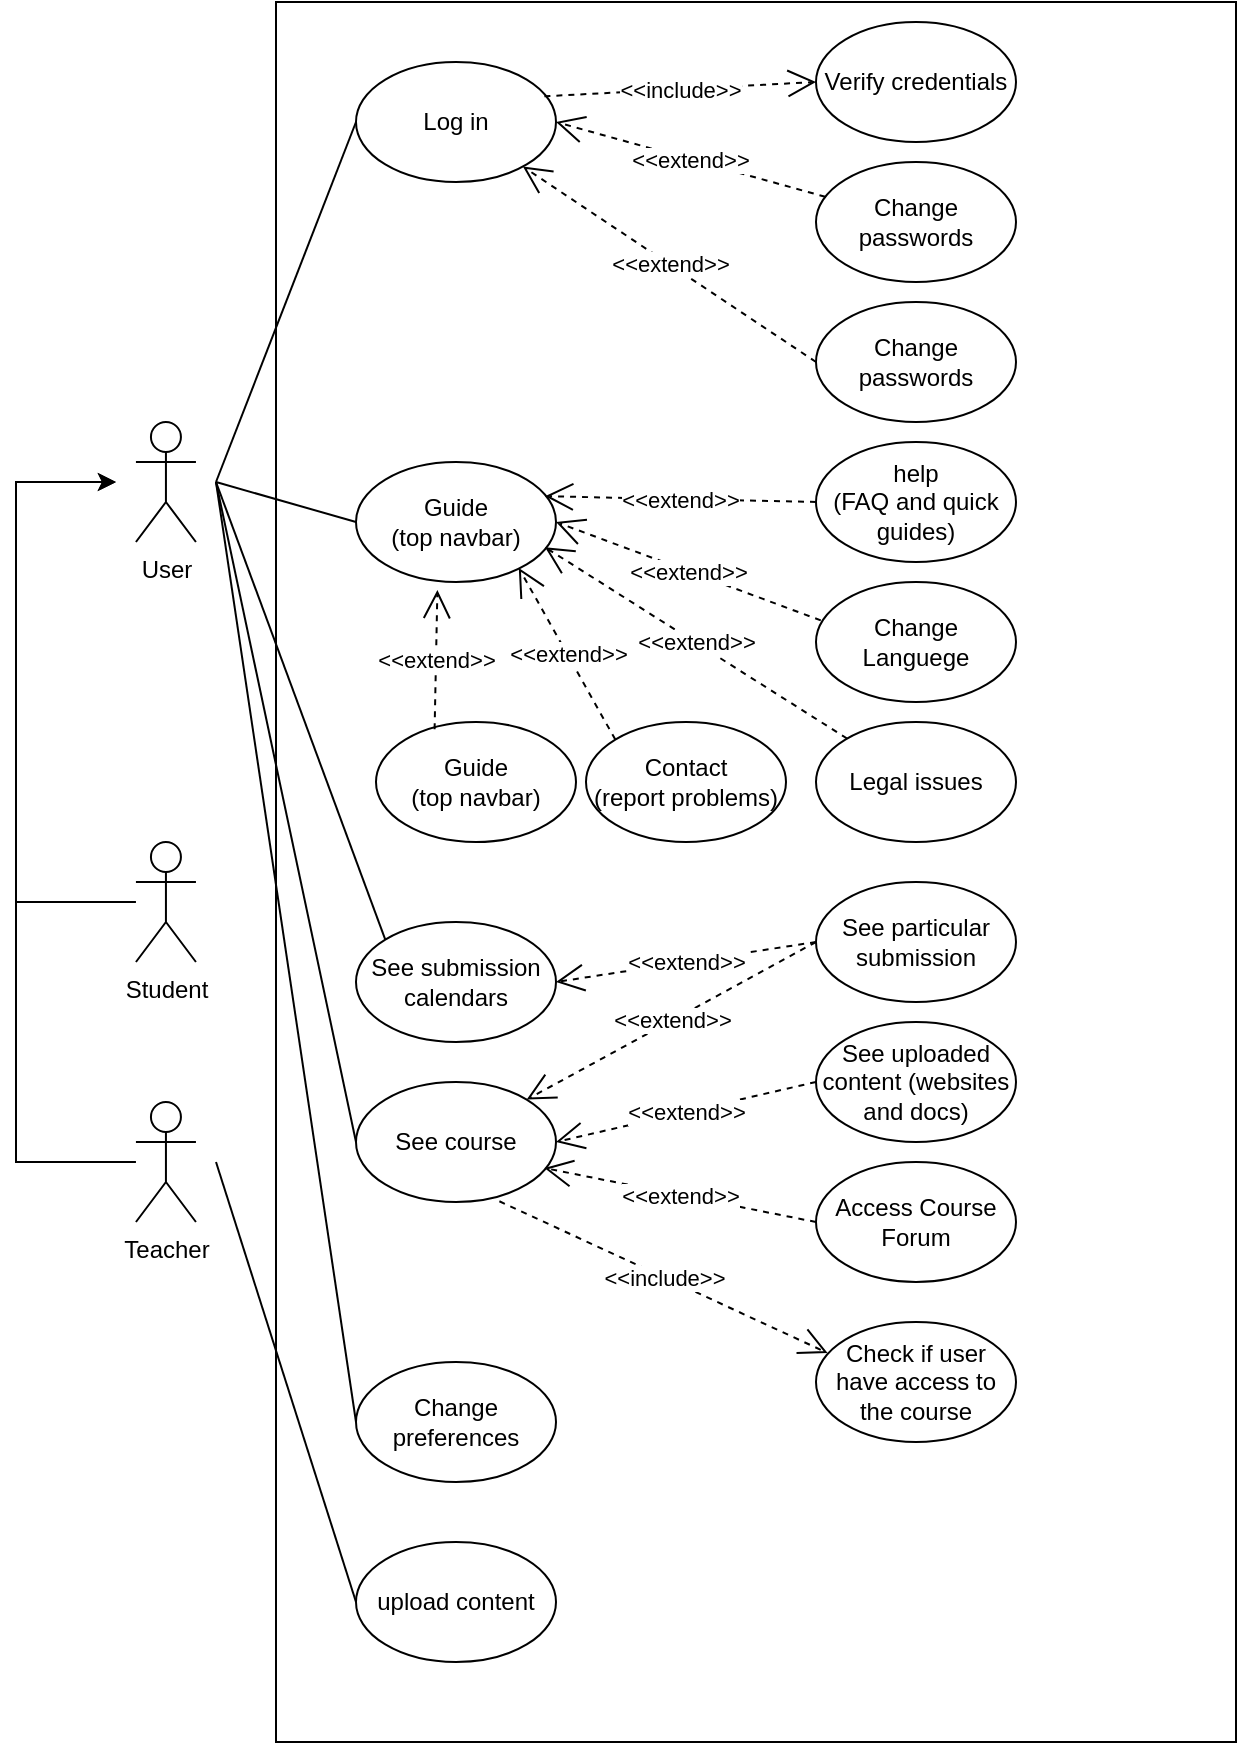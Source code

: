 <mxfile version="20.3.0" type="device"><diagram id="xnmVzoaIjGyRQu9rK1FL" name="Page-1"><mxGraphModel dx="1596" dy="878" grid="1" gridSize="10" guides="1" tooltips="1" connect="1" arrows="1" fold="1" page="1" pageScale="1" pageWidth="850" pageHeight="1100" math="0" shadow="0"><root><mxCell id="0"/><mxCell id="1" parent="0"/><mxCell id="JXOFkkJaBYqTutA2dqvT-2" value="" style="rounded=0;whiteSpace=wrap;html=1;" parent="1" vertex="1"><mxGeometry x="170" y="120" width="480" height="870" as="geometry"/></mxCell><mxCell id="JXOFkkJaBYqTutA2dqvT-9" style="edgeStyle=orthogonalEdgeStyle;rounded=0;orthogonalLoop=1;jettySize=auto;html=1;" parent="1" source="JXOFkkJaBYqTutA2dqvT-4" edge="1"><mxGeometry relative="1" as="geometry"><mxPoint x="89.97" y="360" as="targetPoint"/><Array as="points"><mxPoint x="40" y="570"/><mxPoint x="40" y="360"/></Array></mxGeometry></mxCell><mxCell id="JXOFkkJaBYqTutA2dqvT-4" value="Student" style="shape=umlActor;verticalLabelPosition=bottom;verticalAlign=top;html=1;outlineConnect=0;" parent="1" vertex="1"><mxGeometry x="99.97" y="540" width="30" height="60" as="geometry"/></mxCell><mxCell id="JXOFkkJaBYqTutA2dqvT-5" value="Log in" style="ellipse;whiteSpace=wrap;html=1;" parent="1" vertex="1"><mxGeometry x="210" y="150" width="100" height="60" as="geometry"/></mxCell><mxCell id="JXOFkkJaBYqTutA2dqvT-8" style="edgeStyle=orthogonalEdgeStyle;rounded=0;orthogonalLoop=1;jettySize=auto;html=1;" parent="1" source="JXOFkkJaBYqTutA2dqvT-6" edge="1"><mxGeometry relative="1" as="geometry"><mxPoint x="89.97" y="360" as="targetPoint"/><Array as="points"><mxPoint x="40" y="700"/><mxPoint x="40" y="360"/></Array></mxGeometry></mxCell><mxCell id="JXOFkkJaBYqTutA2dqvT-6" value="Teacher" style="shape=umlActor;verticalLabelPosition=bottom;verticalAlign=top;html=1;outlineConnect=0;" parent="1" vertex="1"><mxGeometry x="99.97" y="670" width="30" height="60" as="geometry"/></mxCell><mxCell id="JXOFkkJaBYqTutA2dqvT-7" value="User" style="shape=umlActor;verticalLabelPosition=bottom;verticalAlign=top;html=1;outlineConnect=0;" parent="1" vertex="1"><mxGeometry x="99.97" y="330" width="30" height="60" as="geometry"/></mxCell><mxCell id="JXOFkkJaBYqTutA2dqvT-16" value="Verify credentials" style="ellipse;whiteSpace=wrap;html=1;" parent="1" vertex="1"><mxGeometry x="440" y="130" width="100" height="60" as="geometry"/></mxCell><mxCell id="JXOFkkJaBYqTutA2dqvT-17" value="Change passwords" style="ellipse;whiteSpace=wrap;html=1;" parent="1" vertex="1"><mxGeometry x="440" y="200" width="100" height="60" as="geometry"/></mxCell><mxCell id="JXOFkkJaBYqTutA2dqvT-20" value="Change passwords" style="ellipse;whiteSpace=wrap;html=1;" parent="1" vertex="1"><mxGeometry x="440" y="270" width="100" height="60" as="geometry"/></mxCell><mxCell id="JXOFkkJaBYqTutA2dqvT-22" value="Guide&lt;br&gt;(top navbar)" style="ellipse;whiteSpace=wrap;html=1;" parent="1" vertex="1"><mxGeometry x="210" y="350" width="100" height="60" as="geometry"/></mxCell><mxCell id="LMvYWli8KcNraRqgUyE8-1" value="Change Languege" style="ellipse;whiteSpace=wrap;html=1;" parent="1" vertex="1"><mxGeometry x="440" y="410" width="100" height="60" as="geometry"/></mxCell><mxCell id="LMvYWli8KcNraRqgUyE8-2" value="Guide&lt;br&gt;(top navbar)" style="ellipse;whiteSpace=wrap;html=1;" parent="1" vertex="1"><mxGeometry x="220" y="480" width="100" height="60" as="geometry"/></mxCell><mxCell id="LMvYWli8KcNraRqgUyE8-3" value="Contact&lt;br&gt;(report problems)" style="ellipse;whiteSpace=wrap;html=1;" parent="1" vertex="1"><mxGeometry x="325" y="480" width="100" height="60" as="geometry"/></mxCell><mxCell id="LMvYWli8KcNraRqgUyE8-4" value="Legal issues" style="ellipse;whiteSpace=wrap;html=1;" parent="1" vertex="1"><mxGeometry x="440" y="480" width="100" height="60" as="geometry"/></mxCell><mxCell id="LMvYWli8KcNraRqgUyE8-5" value="help&lt;br&gt;(FAQ and quick guides)" style="ellipse;whiteSpace=wrap;html=1;" parent="1" vertex="1"><mxGeometry x="440" y="340" width="100" height="60" as="geometry"/></mxCell><mxCell id="LMvYWli8KcNraRqgUyE8-11" value="See submission calendars" style="ellipse;whiteSpace=wrap;html=1;" parent="1" vertex="1"><mxGeometry x="210" y="580" width="100" height="60" as="geometry"/></mxCell><mxCell id="LMvYWli8KcNraRqgUyE8-13" value="See particular submission" style="ellipse;whiteSpace=wrap;html=1;" parent="1" vertex="1"><mxGeometry x="440" y="560" width="100" height="60" as="geometry"/></mxCell><mxCell id="IB5oVTT2J6DRXR9yKUuv-1" value="See course" style="ellipse;whiteSpace=wrap;html=1;" parent="1" vertex="1"><mxGeometry x="210" y="660" width="100" height="60" as="geometry"/></mxCell><mxCell id="lQDpmGGa2Dhz82OrxDsX-2" value="See uploaded content (websites and docs)" style="ellipse;whiteSpace=wrap;html=1;" parent="1" vertex="1"><mxGeometry x="440" y="630" width="100" height="60" as="geometry"/></mxCell><mxCell id="lQDpmGGa2Dhz82OrxDsX-9" value="" style="endArrow=none;html=1;rounded=0;entryX=0;entryY=0.5;entryDx=0;entryDy=0;" parent="1" target="JXOFkkJaBYqTutA2dqvT-5" edge="1"><mxGeometry width="50" height="50" relative="1" as="geometry"><mxPoint x="140" y="360" as="sourcePoint"/><mxPoint x="430" y="430" as="targetPoint"/></mxGeometry></mxCell><mxCell id="lQDpmGGa2Dhz82OrxDsX-10" value="" style="endArrow=none;html=1;rounded=0;entryX=0;entryY=0.5;entryDx=0;entryDy=0;" parent="1" target="JXOFkkJaBYqTutA2dqvT-22" edge="1"><mxGeometry width="50" height="50" relative="1" as="geometry"><mxPoint x="140" y="360" as="sourcePoint"/><mxPoint x="220" y="190" as="targetPoint"/></mxGeometry></mxCell><mxCell id="lQDpmGGa2Dhz82OrxDsX-11" value="" style="endArrow=none;html=1;rounded=0;entryX=0;entryY=0;entryDx=0;entryDy=0;" parent="1" target="LMvYWli8KcNraRqgUyE8-11" edge="1"><mxGeometry width="50" height="50" relative="1" as="geometry"><mxPoint x="140" y="360" as="sourcePoint"/><mxPoint x="220" y="390.0" as="targetPoint"/></mxGeometry></mxCell><mxCell id="lQDpmGGa2Dhz82OrxDsX-12" value="" style="endArrow=none;html=1;rounded=0;entryX=0;entryY=0.5;entryDx=0;entryDy=0;" parent="1" target="IB5oVTT2J6DRXR9yKUuv-1" edge="1"><mxGeometry width="50" height="50" relative="1" as="geometry"><mxPoint x="140" y="360" as="sourcePoint"/><mxPoint x="234.563" y="598.836" as="targetPoint"/></mxGeometry></mxCell><mxCell id="lQDpmGGa2Dhz82OrxDsX-13" value="&amp;lt;&amp;lt;include&amp;gt;&amp;gt;" style="endArrow=open;endSize=12;dashed=1;html=1;rounded=0;entryX=0.058;entryY=0.258;entryDx=0;entryDy=0;exitX=0.717;exitY=0.994;exitDx=0;exitDy=0;exitPerimeter=0;entryPerimeter=0;" parent="1" source="IB5oVTT2J6DRXR9yKUuv-1" target="lQDpmGGa2Dhz82OrxDsX-30" edge="1"><mxGeometry width="160" relative="1" as="geometry"><mxPoint x="265" y="130" as="sourcePoint"/><mxPoint x="425" y="130" as="targetPoint"/></mxGeometry></mxCell><mxCell id="lQDpmGGa2Dhz82OrxDsX-14" value="&amp;lt;&amp;lt;extend&amp;gt;&amp;gt;" style="endArrow=open;endSize=12;dashed=1;html=1;rounded=0;entryX=1;entryY=0.5;entryDx=0;entryDy=0;" parent="1" source="JXOFkkJaBYqTutA2dqvT-17" target="JXOFkkJaBYqTutA2dqvT-5" edge="1"><mxGeometry width="160" relative="1" as="geometry"><mxPoint x="313.1" y="176.44" as="sourcePoint"/><mxPoint x="450" y="170" as="targetPoint"/></mxGeometry></mxCell><mxCell id="lQDpmGGa2Dhz82OrxDsX-16" value="&amp;lt;&amp;lt;extend&amp;gt;&amp;gt;" style="endArrow=open;endSize=12;dashed=1;html=1;rounded=0;exitX=0;exitY=0.5;exitDx=0;exitDy=0;" parent="1" source="JXOFkkJaBYqTutA2dqvT-20" target="JXOFkkJaBYqTutA2dqvT-5" edge="1"><mxGeometry width="160" relative="1" as="geometry"><mxPoint x="454.602" y="227.428" as="sourcePoint"/><mxPoint x="320" y="190" as="targetPoint"/></mxGeometry></mxCell><mxCell id="lQDpmGGa2Dhz82OrxDsX-17" value="&amp;lt;&amp;lt;extend&amp;gt;&amp;gt;" style="endArrow=open;endSize=12;dashed=1;html=1;rounded=0;exitX=0;exitY=0.5;exitDx=0;exitDy=0;entryX=0.945;entryY=0.285;entryDx=0;entryDy=0;entryPerimeter=0;" parent="1" source="LMvYWli8KcNraRqgUyE8-5" target="JXOFkkJaBYqTutA2dqvT-22" edge="1"><mxGeometry width="160" relative="1" as="geometry"><mxPoint x="450" y="310.0" as="sourcePoint"/><mxPoint x="303.377" y="212.337" as="targetPoint"/></mxGeometry></mxCell><mxCell id="lQDpmGGa2Dhz82OrxDsX-18" value="&amp;lt;&amp;lt;extend&amp;gt;&amp;gt;" style="endArrow=open;endSize=12;dashed=1;html=1;rounded=0;exitX=0.024;exitY=0.32;exitDx=0;exitDy=0;entryX=1;entryY=0.5;entryDx=0;entryDy=0;exitPerimeter=0;" parent="1" source="LMvYWli8KcNraRqgUyE8-1" target="JXOFkkJaBYqTutA2dqvT-22" edge="1"><mxGeometry width="160" relative="1" as="geometry"><mxPoint x="450" y="380.0" as="sourcePoint"/><mxPoint x="314.5" y="377.1" as="targetPoint"/></mxGeometry></mxCell><mxCell id="lQDpmGGa2Dhz82OrxDsX-19" value="&amp;lt;&amp;lt;extend&amp;gt;&amp;gt;" style="endArrow=open;endSize=12;dashed=1;html=1;rounded=0;entryX=0.945;entryY=0.71;entryDx=0;entryDy=0;entryPerimeter=0;" parent="1" source="LMvYWli8KcNraRqgUyE8-4" target="JXOFkkJaBYqTutA2dqvT-22" edge="1"><mxGeometry width="160" relative="1" as="geometry"><mxPoint x="452.4" y="439.2" as="sourcePoint"/><mxPoint x="320" y="390.0" as="targetPoint"/></mxGeometry></mxCell><mxCell id="lQDpmGGa2Dhz82OrxDsX-20" value="&amp;lt;&amp;lt;extend&amp;gt;&amp;gt;" style="endArrow=open;endSize=12;dashed=1;html=1;rounded=0;entryX=0.814;entryY=0.883;entryDx=0;entryDy=0;entryPerimeter=0;exitX=0;exitY=0;exitDx=0;exitDy=0;" parent="1" source="LMvYWli8KcNraRqgUyE8-3" target="JXOFkkJaBYqTutA2dqvT-22" edge="1"><mxGeometry width="160" relative="1" as="geometry"><mxPoint x="465.641" y="498.205" as="sourcePoint"/><mxPoint x="314.5" y="402.6" as="targetPoint"/></mxGeometry></mxCell><mxCell id="lQDpmGGa2Dhz82OrxDsX-21" value="&amp;lt;&amp;lt;extend&amp;gt;&amp;gt;" style="endArrow=open;endSize=12;dashed=1;html=1;rounded=0;entryX=0.407;entryY=1.067;entryDx=0;entryDy=0;exitX=0.293;exitY=0.061;exitDx=0;exitDy=0;exitPerimeter=0;entryPerimeter=0;" parent="1" source="LMvYWli8KcNraRqgUyE8-2" target="JXOFkkJaBYqTutA2dqvT-22" edge="1"><mxGeometry width="160" relative="1" as="geometry"><mxPoint x="363.792" y="492.832" as="sourcePoint"/><mxPoint x="301.4" y="412.98" as="targetPoint"/></mxGeometry></mxCell><mxCell id="lQDpmGGa2Dhz82OrxDsX-22" value="&amp;lt;&amp;lt;extend&amp;gt;&amp;gt;" style="endArrow=open;endSize=12;dashed=1;html=1;rounded=0;exitX=0;exitY=0.5;exitDx=0;exitDy=0;entryX=1;entryY=0.5;entryDx=0;entryDy=0;" parent="1" source="LMvYWli8KcNraRqgUyE8-13" target="LMvYWli8KcNraRqgUyE8-11" edge="1"><mxGeometry width="160" relative="1" as="geometry"><mxPoint x="450" y="380.0" as="sourcePoint"/><mxPoint x="314.5" y="377.1" as="targetPoint"/></mxGeometry></mxCell><mxCell id="lQDpmGGa2Dhz82OrxDsX-23" value="&amp;lt;&amp;lt;extend&amp;gt;&amp;gt;" style="endArrow=open;endSize=12;dashed=1;html=1;rounded=0;exitX=0;exitY=0.5;exitDx=0;exitDy=0;entryX=1;entryY=0;entryDx=0;entryDy=0;" parent="1" source="LMvYWli8KcNraRqgUyE8-13" target="IB5oVTT2J6DRXR9yKUuv-1" edge="1"><mxGeometry width="160" relative="1" as="geometry"><mxPoint x="450" y="620" as="sourcePoint"/><mxPoint x="320" y="620" as="targetPoint"/></mxGeometry></mxCell><mxCell id="lQDpmGGa2Dhz82OrxDsX-24" value="&amp;lt;&amp;lt;extend&amp;gt;&amp;gt;" style="endArrow=open;endSize=12;dashed=1;html=1;rounded=0;exitX=0;exitY=0.5;exitDx=0;exitDy=0;entryX=1;entryY=0.5;entryDx=0;entryDy=0;" parent="1" source="lQDpmGGa2Dhz82OrxDsX-2" target="IB5oVTT2J6DRXR9yKUuv-1" edge="1"><mxGeometry width="160" relative="1" as="geometry"><mxPoint x="450" y="620" as="sourcePoint"/><mxPoint x="305.437" y="678.836" as="targetPoint"/></mxGeometry></mxCell><mxCell id="lQDpmGGa2Dhz82OrxDsX-25" value="upload content" style="ellipse;whiteSpace=wrap;html=1;" parent="1" vertex="1"><mxGeometry x="210" y="890" width="100" height="60" as="geometry"/></mxCell><mxCell id="lQDpmGGa2Dhz82OrxDsX-26" value="Change preferences" style="ellipse;whiteSpace=wrap;html=1;" parent="1" vertex="1"><mxGeometry x="210" y="800" width="100" height="60" as="geometry"/></mxCell><mxCell id="lQDpmGGa2Dhz82OrxDsX-27" value="" style="endArrow=none;html=1;rounded=0;entryX=0;entryY=0.5;entryDx=0;entryDy=0;" parent="1" target="lQDpmGGa2Dhz82OrxDsX-26" edge="1"><mxGeometry width="50" height="50" relative="1" as="geometry"><mxPoint x="140" y="360" as="sourcePoint"/><mxPoint x="220" y="700" as="targetPoint"/></mxGeometry></mxCell><mxCell id="lQDpmGGa2Dhz82OrxDsX-28" value="Access Course Forum" style="ellipse;whiteSpace=wrap;html=1;" parent="1" vertex="1"><mxGeometry x="440" y="700" width="100" height="60" as="geometry"/></mxCell><mxCell id="lQDpmGGa2Dhz82OrxDsX-29" value="&amp;lt;&amp;lt;extend&amp;gt;&amp;gt;" style="endArrow=open;endSize=12;dashed=1;html=1;rounded=0;exitX=0;exitY=0.5;exitDx=0;exitDy=0;entryX=0.942;entryY=0.717;entryDx=0;entryDy=0;entryPerimeter=0;" parent="1" source="lQDpmGGa2Dhz82OrxDsX-28" target="IB5oVTT2J6DRXR9yKUuv-1" edge="1"><mxGeometry width="160" relative="1" as="geometry"><mxPoint x="450" y="670" as="sourcePoint"/><mxPoint x="320" y="700" as="targetPoint"/></mxGeometry></mxCell><mxCell id="lQDpmGGa2Dhz82OrxDsX-30" value="Check if user have access to the course" style="ellipse;whiteSpace=wrap;html=1;" parent="1" vertex="1"><mxGeometry x="440" y="780" width="100" height="60" as="geometry"/></mxCell><mxCell id="lQDpmGGa2Dhz82OrxDsX-31" value="&amp;lt;&amp;lt;include&amp;gt;&amp;gt;" style="endArrow=open;endSize=12;dashed=1;html=1;rounded=0;entryX=0;entryY=0.5;entryDx=0;entryDy=0;exitX=0.942;exitY=0.286;exitDx=0;exitDy=0;exitPerimeter=0;" parent="1" source="JXOFkkJaBYqTutA2dqvT-5" target="JXOFkkJaBYqTutA2dqvT-16" edge="1"><mxGeometry width="160" relative="1" as="geometry"><mxPoint x="454.627" y="227.396" as="sourcePoint"/><mxPoint x="320" y="190.0" as="targetPoint"/></mxGeometry></mxCell><mxCell id="xDzHlKnzR5Pq06wid3Ee-1" value="" style="endArrow=none;html=1;rounded=0;entryX=0;entryY=0.5;entryDx=0;entryDy=0;" edge="1" parent="1" target="lQDpmGGa2Dhz82OrxDsX-25"><mxGeometry width="50" height="50" relative="1" as="geometry"><mxPoint x="140" y="700" as="sourcePoint"/><mxPoint x="220" y="840" as="targetPoint"/></mxGeometry></mxCell></root></mxGraphModel></diagram></mxfile>